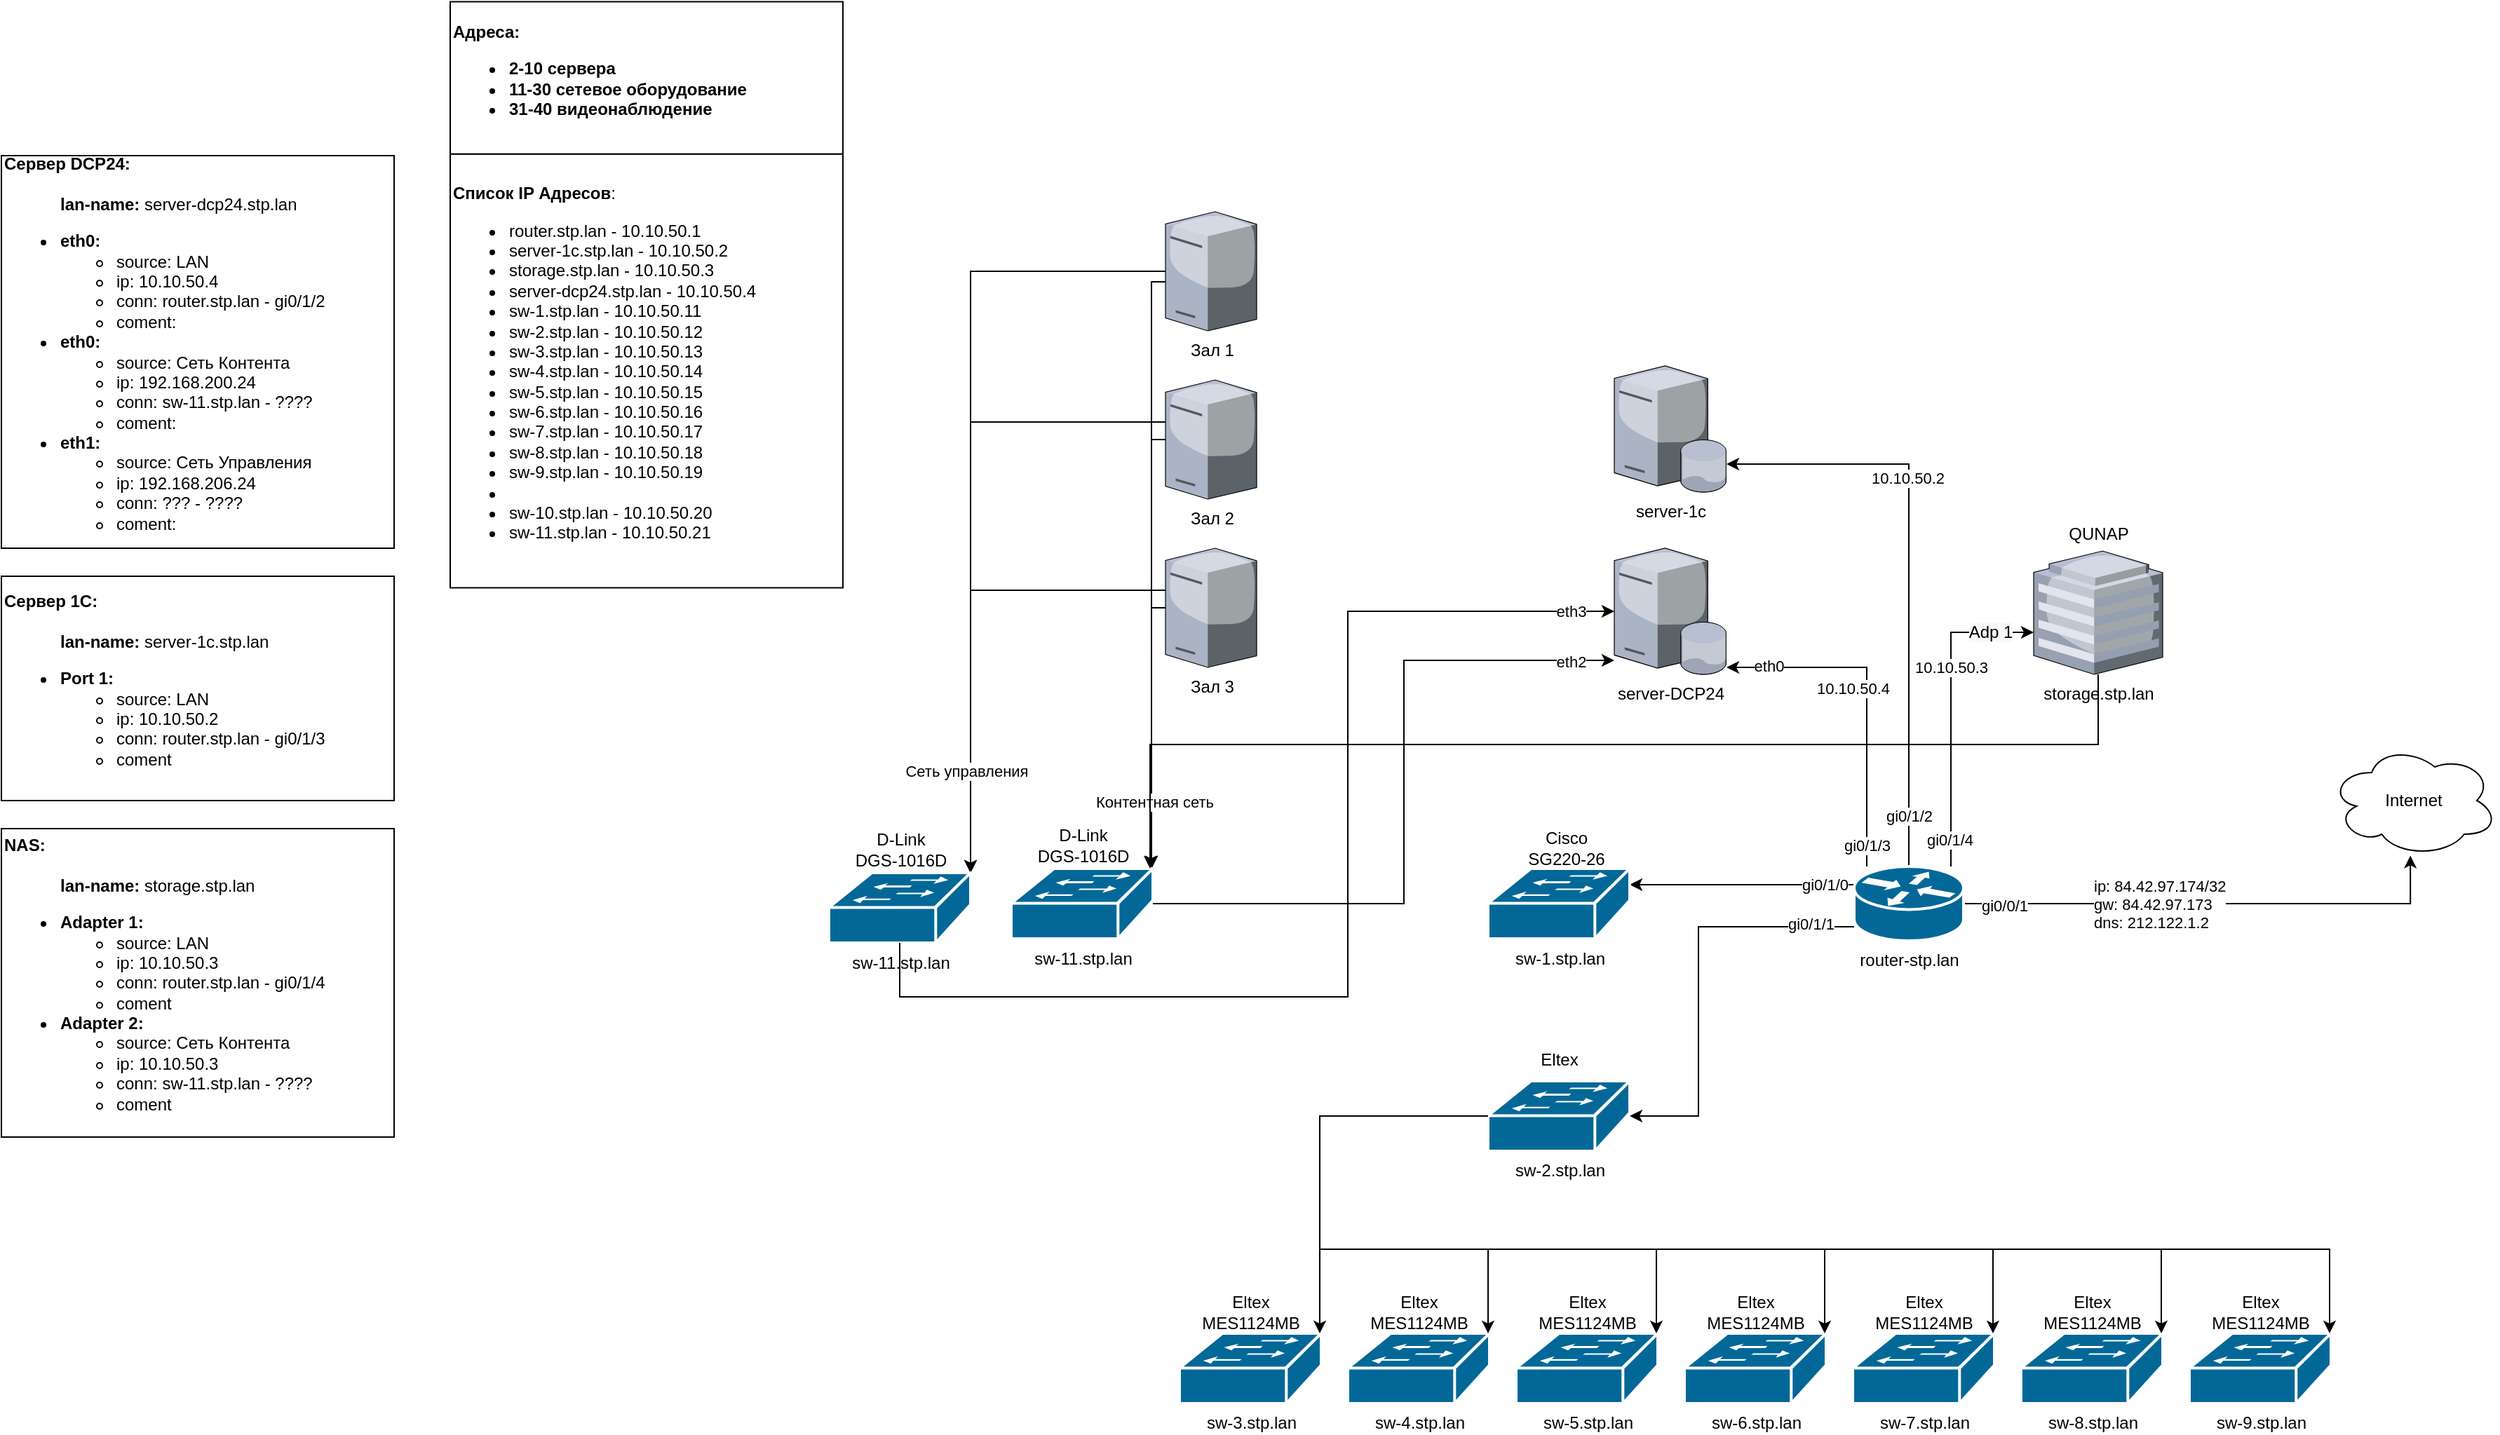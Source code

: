 <mxfile version="15.5.6" type="github">
  <diagram id="jK6_b75PUJQNhEmS_nUD" name="Page-1">
    <mxGraphModel dx="3685" dy="2176" grid="0" gridSize="10" guides="1" tooltips="1" connect="1" arrows="1" fold="1" page="1" pageScale="1" pageWidth="827" pageHeight="1169" math="0" shadow="0">
      <root>
        <mxCell id="0" />
        <mxCell id="1" parent="0" />
        <mxCell id="kUa1aifaIumlGkmkmH_S-2" style="edgeStyle=orthogonalEdgeStyle;rounded=0;orthogonalLoop=1;jettySize=auto;html=1;entryX=0.48;entryY=0.99;entryDx=0;entryDy=0;entryPerimeter=0;" edge="1" parent="1" source="mRdu22Ob3dlRshEJ7SqW-1" target="kUa1aifaIumlGkmkmH_S-1">
          <mxGeometry relative="1" as="geometry" />
        </mxCell>
        <mxCell id="kUa1aifaIumlGkmkmH_S-3" value="gi0/0/1" style="edgeLabel;html=1;align=center;verticalAlign=middle;resizable=0;points=[];" vertex="1" connectable="0" parent="kUa1aifaIumlGkmkmH_S-2">
          <mxGeometry x="-0.836" y="-1" relative="1" as="geometry">
            <mxPoint as="offset" />
          </mxGeometry>
        </mxCell>
        <mxCell id="kUa1aifaIumlGkmkmH_S-12" value="ip: 84.42.97.174/32&lt;br&gt;gw: 84.42.97.173&lt;br&gt;dns: 212.122.1.2" style="edgeLabel;html=1;align=left;verticalAlign=middle;resizable=0;points=[];" vertex="1" connectable="0" parent="kUa1aifaIumlGkmkmH_S-2">
          <mxGeometry x="-0.355" relative="1" as="geometry">
            <mxPoint x="-23" as="offset" />
          </mxGeometry>
        </mxCell>
        <mxCell id="kUa1aifaIumlGkmkmH_S-6" style="edgeStyle=orthogonalEdgeStyle;rounded=0;orthogonalLoop=1;jettySize=auto;html=1;" edge="1" parent="1" source="mRdu22Ob3dlRshEJ7SqW-1" target="kUa1aifaIumlGkmkmH_S-4">
          <mxGeometry relative="1" as="geometry">
            <Array as="points">
              <mxPoint x="400" y="-20" />
            </Array>
          </mxGeometry>
        </mxCell>
        <mxCell id="kUa1aifaIumlGkmkmH_S-8" value="10.10.50.2" style="edgeLabel;html=1;align=center;verticalAlign=middle;resizable=0;points=[];" vertex="1" connectable="0" parent="kUa1aifaIumlGkmkmH_S-6">
          <mxGeometry x="0.67" y="2" relative="1" as="geometry">
            <mxPoint x="60" y="8" as="offset" />
          </mxGeometry>
        </mxCell>
        <mxCell id="kUa1aifaIumlGkmkmH_S-11" value="gi0/1/2" style="edgeLabel;html=1;align=center;verticalAlign=middle;resizable=0;points=[];" vertex="1" connectable="0" parent="kUa1aifaIumlGkmkmH_S-6">
          <mxGeometry x="-0.896" y="2" relative="1" as="geometry">
            <mxPoint x="2" y="-15" as="offset" />
          </mxGeometry>
        </mxCell>
        <mxCell id="kUa1aifaIumlGkmkmH_S-7" style="edgeStyle=orthogonalEdgeStyle;rounded=0;orthogonalLoop=1;jettySize=auto;html=1;" edge="1" parent="1" source="mRdu22Ob3dlRshEJ7SqW-1" target="kUa1aifaIumlGkmkmH_S-5">
          <mxGeometry relative="1" as="geometry">
            <Array as="points">
              <mxPoint x="370" y="125" />
            </Array>
          </mxGeometry>
        </mxCell>
        <mxCell id="kUa1aifaIumlGkmkmH_S-10" value="gi0/1/3" style="edgeLabel;html=1;align=center;verticalAlign=middle;resizable=0;points=[];" vertex="1" connectable="0" parent="kUa1aifaIumlGkmkmH_S-7">
          <mxGeometry x="-0.878" relative="1" as="geometry">
            <mxPoint as="offset" />
          </mxGeometry>
        </mxCell>
        <mxCell id="kUa1aifaIumlGkmkmH_S-14" value="eth0" style="edgeLabel;html=1;align=center;verticalAlign=middle;resizable=0;points=[];" vertex="1" connectable="0" parent="kUa1aifaIumlGkmkmH_S-7">
          <mxGeometry x="0.829" y="-1" relative="1" as="geometry">
            <mxPoint x="9" as="offset" />
          </mxGeometry>
        </mxCell>
        <mxCell id="kUa1aifaIumlGkmkmH_S-15" value="10.10.50.4" style="edgeLabel;html=1;align=center;verticalAlign=middle;resizable=0;points=[];" vertex="1" connectable="0" parent="kUa1aifaIumlGkmkmH_S-7">
          <mxGeometry x="-0.106" y="-3" relative="1" as="geometry">
            <mxPoint x="-13" y="-19" as="offset" />
          </mxGeometry>
        </mxCell>
        <mxCell id="kUa1aifaIumlGkmkmH_S-13" style="edgeStyle=orthogonalEdgeStyle;rounded=0;orthogonalLoop=1;jettySize=auto;html=1;" edge="1" parent="1" source="mRdu22Ob3dlRshEJ7SqW-1" target="mRdu22Ob3dlRshEJ7SqW-2">
          <mxGeometry relative="1" as="geometry">
            <Array as="points">
              <mxPoint x="280" y="280" />
              <mxPoint x="280" y="280" />
            </Array>
          </mxGeometry>
        </mxCell>
        <mxCell id="kUa1aifaIumlGkmkmH_S-42" value="gi0/1/0" style="edgeLabel;html=1;align=center;verticalAlign=middle;resizable=0;points=[];" vertex="1" connectable="0" parent="kUa1aifaIumlGkmkmH_S-13">
          <mxGeometry x="-0.801" y="-2" relative="1" as="geometry">
            <mxPoint x="-5" y="2" as="offset" />
          </mxGeometry>
        </mxCell>
        <mxCell id="kUa1aifaIumlGkmkmH_S-48" style="edgeStyle=orthogonalEdgeStyle;rounded=0;orthogonalLoop=1;jettySize=auto;html=1;" edge="1" parent="1" source="mRdu22Ob3dlRshEJ7SqW-1" target="kUa1aifaIumlGkmkmH_S-46">
          <mxGeometry relative="1" as="geometry">
            <Array as="points">
              <mxPoint x="250" y="310" />
            </Array>
          </mxGeometry>
        </mxCell>
        <mxCell id="kUa1aifaIumlGkmkmH_S-49" value="gi0/1/1" style="edgeLabel;html=1;align=center;verticalAlign=middle;resizable=0;points=[];" vertex="1" connectable="0" parent="kUa1aifaIumlGkmkmH_S-48">
          <mxGeometry x="-0.787" y="-2" relative="1" as="geometry">
            <mxPoint as="offset" />
          </mxGeometry>
        </mxCell>
        <mxCell id="kUa1aifaIumlGkmkmH_S-102" style="edgeStyle=orthogonalEdgeStyle;rounded=0;orthogonalLoop=1;jettySize=auto;html=1;" edge="1" parent="1" source="mRdu22Ob3dlRshEJ7SqW-1" target="kUa1aifaIumlGkmkmH_S-101">
          <mxGeometry relative="1" as="geometry">
            <Array as="points">
              <mxPoint x="430" y="100" />
            </Array>
          </mxGeometry>
        </mxCell>
        <mxCell id="kUa1aifaIumlGkmkmH_S-103" value="gi0/1/4" style="edgeLabel;html=1;align=center;verticalAlign=middle;resizable=0;points=[];" vertex="1" connectable="0" parent="kUa1aifaIumlGkmkmH_S-102">
          <mxGeometry x="-0.828" y="1" relative="1" as="geometry">
            <mxPoint as="offset" />
          </mxGeometry>
        </mxCell>
        <mxCell id="kUa1aifaIumlGkmkmH_S-104" value="10.10.50.3" style="edgeLabel;html=1;align=center;verticalAlign=middle;resizable=0;points=[];" vertex="1" connectable="0" parent="kUa1aifaIumlGkmkmH_S-102">
          <mxGeometry x="0.257" relative="1" as="geometry">
            <mxPoint as="offset" />
          </mxGeometry>
        </mxCell>
        <mxCell id="kUa1aifaIumlGkmkmH_S-108" value="&lt;span style=&quot;font-size: 12px ; text-align: left ; background-color: rgb(248 , 249 , 250)&quot;&gt;Adp 1&lt;/span&gt;" style="edgeLabel;html=1;align=center;verticalAlign=middle;resizable=0;points=[];" vertex="1" connectable="0" parent="kUa1aifaIumlGkmkmH_S-102">
          <mxGeometry x="0.631" relative="1" as="geometry">
            <mxPoint x="10" as="offset" />
          </mxGeometry>
        </mxCell>
        <mxCell id="mRdu22Ob3dlRshEJ7SqW-1" value="router-stp.lan" style="shape=mxgraph.cisco.routers.router;sketch=0;html=1;pointerEvents=1;dashed=0;fillColor=#036897;strokeColor=#ffffff;strokeWidth=2;verticalLabelPosition=bottom;verticalAlign=top;align=center;outlineConnect=0;" parent="1" vertex="1">
          <mxGeometry x="361" y="267" width="78" height="53" as="geometry" />
        </mxCell>
        <mxCell id="kUa1aifaIumlGkmkmH_S-28" style="edgeStyle=orthogonalEdgeStyle;rounded=0;orthogonalLoop=1;jettySize=auto;html=1;" edge="1" parent="1" source="mRdu22Ob3dlRshEJ7SqW-13" target="kUa1aifaIumlGkmkmH_S-5">
          <mxGeometry relative="1" as="geometry">
            <Array as="points">
              <mxPoint x="40" y="293" />
              <mxPoint x="40" y="120" />
            </Array>
          </mxGeometry>
        </mxCell>
        <mxCell id="kUa1aifaIumlGkmkmH_S-29" value="eth2" style="edgeLabel;html=1;align=center;verticalAlign=middle;resizable=0;points=[];" vertex="1" connectable="0" parent="kUa1aifaIumlGkmkmH_S-28">
          <mxGeometry x="0.875" y="-1" relative="1" as="geometry">
            <mxPoint as="offset" />
          </mxGeometry>
        </mxCell>
        <mxCell id="kUa1aifaIumlGkmkmH_S-1" value="Internet" style="ellipse;shape=cloud;whiteSpace=wrap;html=1;" vertex="1" parent="1">
          <mxGeometry x="700" y="180" width="120" height="80" as="geometry" />
        </mxCell>
        <mxCell id="kUa1aifaIumlGkmkmH_S-4" value="server-1c" style="verticalLabelPosition=bottom;sketch=0;aspect=fixed;html=1;verticalAlign=top;strokeColor=none;align=center;outlineConnect=0;shape=mxgraph.citrix.database_server;" vertex="1" parent="1">
          <mxGeometry x="190" y="-90" width="80" height="90" as="geometry" />
        </mxCell>
        <mxCell id="kUa1aifaIumlGkmkmH_S-5" value="server-DCP24" style="verticalLabelPosition=bottom;sketch=0;aspect=fixed;html=1;verticalAlign=top;strokeColor=none;align=center;outlineConnect=0;shape=mxgraph.citrix.database_server;" vertex="1" parent="1">
          <mxGeometry x="190" y="40" width="80" height="90" as="geometry" />
        </mxCell>
        <mxCell id="kUa1aifaIumlGkmkmH_S-25" style="edgeStyle=orthogonalEdgeStyle;rounded=0;orthogonalLoop=1;jettySize=auto;html=1;" edge="1" parent="1" source="kUa1aifaIumlGkmkmH_S-19" target="mRdu22Ob3dlRshEJ7SqW-13">
          <mxGeometry relative="1" as="geometry">
            <Array as="points">
              <mxPoint x="-140" y="-150" />
            </Array>
          </mxGeometry>
        </mxCell>
        <mxCell id="kUa1aifaIumlGkmkmH_S-89" style="edgeStyle=orthogonalEdgeStyle;rounded=0;orthogonalLoop=1;jettySize=auto;html=1;entryX=1;entryY=0;entryDx=0;entryDy=0;entryPerimeter=0;" edge="1" parent="1" source="kUa1aifaIumlGkmkmH_S-19" target="kUa1aifaIumlGkmkmH_S-86">
          <mxGeometry relative="1" as="geometry" />
        </mxCell>
        <mxCell id="kUa1aifaIumlGkmkmH_S-19" value="Зал 1" style="verticalLabelPosition=bottom;sketch=0;aspect=fixed;html=1;verticalAlign=top;strokeColor=none;align=center;outlineConnect=0;shape=mxgraph.citrix.tower_server;" vertex="1" parent="1">
          <mxGeometry x="-130" y="-200" width="65" height="85" as="geometry" />
        </mxCell>
        <mxCell id="kUa1aifaIumlGkmkmH_S-84" style="edgeStyle=orthogonalEdgeStyle;rounded=0;orthogonalLoop=1;jettySize=auto;html=1;" edge="1" parent="1" source="kUa1aifaIumlGkmkmH_S-20" target="mRdu22Ob3dlRshEJ7SqW-13">
          <mxGeometry relative="1" as="geometry">
            <Array as="points">
              <mxPoint x="-140" y="-37" />
            </Array>
          </mxGeometry>
        </mxCell>
        <mxCell id="kUa1aifaIumlGkmkmH_S-90" style="edgeStyle=orthogonalEdgeStyle;rounded=0;orthogonalLoop=1;jettySize=auto;html=1;entryX=1;entryY=0;entryDx=0;entryDy=0;entryPerimeter=0;" edge="1" parent="1" source="kUa1aifaIumlGkmkmH_S-20" target="kUa1aifaIumlGkmkmH_S-86">
          <mxGeometry relative="1" as="geometry">
            <Array as="points">
              <mxPoint x="-269" y="-50" />
            </Array>
          </mxGeometry>
        </mxCell>
        <mxCell id="kUa1aifaIumlGkmkmH_S-20" value="Зал 2" style="verticalLabelPosition=bottom;sketch=0;aspect=fixed;html=1;verticalAlign=top;strokeColor=none;align=center;outlineConnect=0;shape=mxgraph.citrix.tower_server;" vertex="1" parent="1">
          <mxGeometry x="-130" y="-80" width="65" height="85" as="geometry" />
        </mxCell>
        <mxCell id="kUa1aifaIumlGkmkmH_S-27" style="edgeStyle=orthogonalEdgeStyle;rounded=0;orthogonalLoop=1;jettySize=auto;html=1;" edge="1" parent="1" source="kUa1aifaIumlGkmkmH_S-21" target="mRdu22Ob3dlRshEJ7SqW-13">
          <mxGeometry relative="1" as="geometry">
            <Array as="points">
              <mxPoint x="-140" y="83" />
            </Array>
          </mxGeometry>
        </mxCell>
        <mxCell id="kUa1aifaIumlGkmkmH_S-88" value="Контентная сеть" style="edgeLabel;html=1;align=center;verticalAlign=middle;resizable=0;points=[];" vertex="1" connectable="0" parent="kUa1aifaIumlGkmkmH_S-27">
          <mxGeometry x="0.505" y="2" relative="1" as="geometry">
            <mxPoint y="1" as="offset" />
          </mxGeometry>
        </mxCell>
        <mxCell id="kUa1aifaIumlGkmkmH_S-91" style="edgeStyle=orthogonalEdgeStyle;rounded=0;orthogonalLoop=1;jettySize=auto;html=1;entryX=1;entryY=0;entryDx=0;entryDy=0;entryPerimeter=0;" edge="1" parent="1" source="kUa1aifaIumlGkmkmH_S-21" target="kUa1aifaIumlGkmkmH_S-86">
          <mxGeometry relative="1" as="geometry">
            <Array as="points">
              <mxPoint x="-269" y="70" />
            </Array>
          </mxGeometry>
        </mxCell>
        <mxCell id="kUa1aifaIumlGkmkmH_S-93" value="Сеть управления" style="edgeLabel;html=1;align=center;verticalAlign=middle;resizable=0;points=[];" vertex="1" connectable="0" parent="kUa1aifaIumlGkmkmH_S-91">
          <mxGeometry x="0.564" y="-3" relative="1" as="geometry">
            <mxPoint y="1" as="offset" />
          </mxGeometry>
        </mxCell>
        <mxCell id="kUa1aifaIumlGkmkmH_S-21" value="Зал 3" style="verticalLabelPosition=bottom;sketch=0;aspect=fixed;html=1;verticalAlign=top;strokeColor=none;align=center;outlineConnect=0;shape=mxgraph.citrix.tower_server;" vertex="1" parent="1">
          <mxGeometry x="-130" y="40" width="65" height="85" as="geometry" />
        </mxCell>
        <mxCell id="kUa1aifaIumlGkmkmH_S-43" value="" style="group" vertex="1" connectable="0" parent="1">
          <mxGeometry x="100" y="238.5" width="101" height="80" as="geometry" />
        </mxCell>
        <mxCell id="mRdu22Ob3dlRshEJ7SqW-2" value="sw-1.stp.lan" style="shape=mxgraph.cisco.switches.workgroup_switch;sketch=0;html=1;pointerEvents=1;dashed=0;fillColor=#036897;strokeColor=#ffffff;strokeWidth=2;verticalLabelPosition=bottom;verticalAlign=top;align=center;outlineConnect=0;" parent="kUa1aifaIumlGkmkmH_S-43" vertex="1">
          <mxGeometry y="30" width="101" height="50" as="geometry" />
        </mxCell>
        <mxCell id="kUa1aifaIumlGkmkmH_S-39" value="Cisco&lt;br&gt;SG220-26" style="text;html=1;strokeColor=none;fillColor=none;align=center;verticalAlign=middle;whiteSpace=wrap;rounded=0;" vertex="1" parent="kUa1aifaIumlGkmkmH_S-43">
          <mxGeometry x="20.5" width="69.5" height="30" as="geometry" />
        </mxCell>
        <mxCell id="kUa1aifaIumlGkmkmH_S-45" value="" style="group" vertex="1" connectable="0" parent="1">
          <mxGeometry x="100" y="390" width="101" height="80" as="geometry" />
        </mxCell>
        <mxCell id="kUa1aifaIumlGkmkmH_S-46" value="sw-2.stp.lan" style="shape=mxgraph.cisco.switches.workgroup_switch;sketch=0;html=1;pointerEvents=1;dashed=0;fillColor=#036897;strokeColor=#ffffff;strokeWidth=2;verticalLabelPosition=bottom;verticalAlign=top;align=center;outlineConnect=0;" vertex="1" parent="kUa1aifaIumlGkmkmH_S-45">
          <mxGeometry y="30" width="101" height="50" as="geometry" />
        </mxCell>
        <mxCell id="kUa1aifaIumlGkmkmH_S-47" value="Eltex" style="text;html=1;strokeColor=none;fillColor=none;align=center;verticalAlign=middle;whiteSpace=wrap;rounded=0;" vertex="1" parent="kUa1aifaIumlGkmkmH_S-45">
          <mxGeometry x="20.5" width="59.5" height="30" as="geometry" />
        </mxCell>
        <mxCell id="kUa1aifaIumlGkmkmH_S-50" value="" style="group" vertex="1" connectable="0" parent="1">
          <mxGeometry x="-120" y="570" width="101" height="80" as="geometry" />
        </mxCell>
        <mxCell id="kUa1aifaIumlGkmkmH_S-51" value="sw-3.stp.lan" style="shape=mxgraph.cisco.switches.workgroup_switch;sketch=0;html=1;pointerEvents=1;dashed=0;fillColor=#036897;strokeColor=#ffffff;strokeWidth=2;verticalLabelPosition=bottom;verticalAlign=top;align=center;outlineConnect=0;" vertex="1" parent="kUa1aifaIumlGkmkmH_S-50">
          <mxGeometry y="30" width="101" height="50" as="geometry" />
        </mxCell>
        <mxCell id="kUa1aifaIumlGkmkmH_S-52" value="Eltex&lt;br&gt;MES1124MB" style="text;html=1;strokeColor=none;fillColor=none;align=center;verticalAlign=middle;whiteSpace=wrap;rounded=0;" vertex="1" parent="kUa1aifaIumlGkmkmH_S-50">
          <mxGeometry x="20.5" width="60" height="30" as="geometry" />
        </mxCell>
        <mxCell id="kUa1aifaIumlGkmkmH_S-53" style="edgeStyle=orthogonalEdgeStyle;rounded=0;orthogonalLoop=1;jettySize=auto;html=1;" edge="1" parent="1" source="kUa1aifaIumlGkmkmH_S-46" target="kUa1aifaIumlGkmkmH_S-51">
          <mxGeometry relative="1" as="geometry">
            <Array as="points">
              <mxPoint x="-20" y="445" />
            </Array>
          </mxGeometry>
        </mxCell>
        <mxCell id="kUa1aifaIumlGkmkmH_S-54" value="" style="group" vertex="1" connectable="0" parent="1">
          <mxGeometry y="570" width="101" height="80" as="geometry" />
        </mxCell>
        <mxCell id="kUa1aifaIumlGkmkmH_S-55" value="sw-4.stp.lan" style="shape=mxgraph.cisco.switches.workgroup_switch;sketch=0;html=1;pointerEvents=1;dashed=0;fillColor=#036897;strokeColor=#ffffff;strokeWidth=2;verticalLabelPosition=bottom;verticalAlign=top;align=center;outlineConnect=0;" vertex="1" parent="kUa1aifaIumlGkmkmH_S-54">
          <mxGeometry y="30" width="101" height="50" as="geometry" />
        </mxCell>
        <mxCell id="kUa1aifaIumlGkmkmH_S-56" value="Eltex&lt;br&gt;MES1124MB" style="text;html=1;strokeColor=none;fillColor=none;align=center;verticalAlign=middle;whiteSpace=wrap;rounded=0;" vertex="1" parent="kUa1aifaIumlGkmkmH_S-54">
          <mxGeometry x="20.5" width="60" height="30" as="geometry" />
        </mxCell>
        <mxCell id="kUa1aifaIumlGkmkmH_S-57" style="edgeStyle=orthogonalEdgeStyle;rounded=0;orthogonalLoop=1;jettySize=auto;html=1;" edge="1" parent="1" source="kUa1aifaIumlGkmkmH_S-46" target="kUa1aifaIumlGkmkmH_S-55">
          <mxGeometry relative="1" as="geometry">
            <Array as="points">
              <mxPoint x="-20" y="445" />
              <mxPoint x="-20" y="540" />
              <mxPoint x="100" y="540" />
            </Array>
          </mxGeometry>
        </mxCell>
        <mxCell id="kUa1aifaIumlGkmkmH_S-58" value="" style="group" vertex="1" connectable="0" parent="1">
          <mxGeometry x="120" y="570" width="101" height="80" as="geometry" />
        </mxCell>
        <mxCell id="kUa1aifaIumlGkmkmH_S-59" value="sw-5.stp.lan" style="shape=mxgraph.cisco.switches.workgroup_switch;sketch=0;html=1;pointerEvents=1;dashed=0;fillColor=#036897;strokeColor=#ffffff;strokeWidth=2;verticalLabelPosition=bottom;verticalAlign=top;align=center;outlineConnect=0;" vertex="1" parent="kUa1aifaIumlGkmkmH_S-58">
          <mxGeometry y="30" width="101" height="50" as="geometry" />
        </mxCell>
        <mxCell id="kUa1aifaIumlGkmkmH_S-60" value="Eltex&lt;br&gt;MES1124MB" style="text;html=1;strokeColor=none;fillColor=none;align=center;verticalAlign=middle;whiteSpace=wrap;rounded=0;" vertex="1" parent="kUa1aifaIumlGkmkmH_S-58">
          <mxGeometry x="20.5" width="60" height="30" as="geometry" />
        </mxCell>
        <mxCell id="kUa1aifaIumlGkmkmH_S-61" value="" style="group" vertex="1" connectable="0" parent="1">
          <mxGeometry x="240" y="570" width="101" height="80" as="geometry" />
        </mxCell>
        <mxCell id="kUa1aifaIumlGkmkmH_S-62" value="sw-6.stp.lan" style="shape=mxgraph.cisco.switches.workgroup_switch;sketch=0;html=1;pointerEvents=1;dashed=0;fillColor=#036897;strokeColor=#ffffff;strokeWidth=2;verticalLabelPosition=bottom;verticalAlign=top;align=center;outlineConnect=0;" vertex="1" parent="kUa1aifaIumlGkmkmH_S-61">
          <mxGeometry y="30" width="101" height="50" as="geometry" />
        </mxCell>
        <mxCell id="kUa1aifaIumlGkmkmH_S-63" value="Eltex&lt;br&gt;MES1124MB" style="text;html=1;strokeColor=none;fillColor=none;align=center;verticalAlign=middle;whiteSpace=wrap;rounded=0;" vertex="1" parent="kUa1aifaIumlGkmkmH_S-61">
          <mxGeometry x="20.5" width="60" height="30" as="geometry" />
        </mxCell>
        <mxCell id="kUa1aifaIumlGkmkmH_S-64" value="" style="group" vertex="1" connectable="0" parent="1">
          <mxGeometry x="360" y="570" width="101" height="80" as="geometry" />
        </mxCell>
        <mxCell id="kUa1aifaIumlGkmkmH_S-65" value="sw-7.stp.lan" style="shape=mxgraph.cisco.switches.workgroup_switch;sketch=0;html=1;pointerEvents=1;dashed=0;fillColor=#036897;strokeColor=#ffffff;strokeWidth=2;verticalLabelPosition=bottom;verticalAlign=top;align=center;outlineConnect=0;" vertex="1" parent="kUa1aifaIumlGkmkmH_S-64">
          <mxGeometry y="30" width="101" height="50" as="geometry" />
        </mxCell>
        <mxCell id="kUa1aifaIumlGkmkmH_S-66" value="Eltex&lt;br&gt;MES1124MB" style="text;html=1;strokeColor=none;fillColor=none;align=center;verticalAlign=middle;whiteSpace=wrap;rounded=0;" vertex="1" parent="kUa1aifaIumlGkmkmH_S-64">
          <mxGeometry x="20.5" width="60" height="30" as="geometry" />
        </mxCell>
        <mxCell id="kUa1aifaIumlGkmkmH_S-67" value="" style="group" vertex="1" connectable="0" parent="1">
          <mxGeometry x="480" y="570" width="101" height="80" as="geometry" />
        </mxCell>
        <mxCell id="kUa1aifaIumlGkmkmH_S-68" value="sw-8.stp.lan" style="shape=mxgraph.cisco.switches.workgroup_switch;sketch=0;html=1;pointerEvents=1;dashed=0;fillColor=#036897;strokeColor=#ffffff;strokeWidth=2;verticalLabelPosition=bottom;verticalAlign=top;align=center;outlineConnect=0;" vertex="1" parent="kUa1aifaIumlGkmkmH_S-67">
          <mxGeometry y="30" width="101" height="50" as="geometry" />
        </mxCell>
        <mxCell id="kUa1aifaIumlGkmkmH_S-69" value="Eltex&lt;br&gt;MES1124MB" style="text;html=1;strokeColor=none;fillColor=none;align=center;verticalAlign=middle;whiteSpace=wrap;rounded=0;" vertex="1" parent="kUa1aifaIumlGkmkmH_S-67">
          <mxGeometry x="20.5" width="60" height="30" as="geometry" />
        </mxCell>
        <mxCell id="kUa1aifaIumlGkmkmH_S-70" value="" style="group" vertex="1" connectable="0" parent="1">
          <mxGeometry x="600" y="570" width="101" height="80" as="geometry" />
        </mxCell>
        <mxCell id="kUa1aifaIumlGkmkmH_S-71" value="sw-9.stp.lan" style="shape=mxgraph.cisco.switches.workgroup_switch;sketch=0;html=1;pointerEvents=1;dashed=0;fillColor=#036897;strokeColor=#ffffff;strokeWidth=2;verticalLabelPosition=bottom;verticalAlign=top;align=center;outlineConnect=0;" vertex="1" parent="kUa1aifaIumlGkmkmH_S-70">
          <mxGeometry y="30" width="101" height="50" as="geometry" />
        </mxCell>
        <mxCell id="kUa1aifaIumlGkmkmH_S-72" value="Eltex&lt;br&gt;MES1124MB" style="text;html=1;strokeColor=none;fillColor=none;align=center;verticalAlign=middle;whiteSpace=wrap;rounded=0;" vertex="1" parent="kUa1aifaIumlGkmkmH_S-70">
          <mxGeometry x="20.5" width="60" height="30" as="geometry" />
        </mxCell>
        <mxCell id="kUa1aifaIumlGkmkmH_S-75" style="edgeStyle=orthogonalEdgeStyle;rounded=0;orthogonalLoop=1;jettySize=auto;html=1;" edge="1" parent="1" source="kUa1aifaIumlGkmkmH_S-46" target="kUa1aifaIumlGkmkmH_S-59">
          <mxGeometry relative="1" as="geometry">
            <Array as="points">
              <mxPoint x="-20" y="445" />
              <mxPoint x="-20" y="540" />
              <mxPoint x="220" y="540" />
            </Array>
          </mxGeometry>
        </mxCell>
        <mxCell id="kUa1aifaIumlGkmkmH_S-76" style="edgeStyle=orthogonalEdgeStyle;rounded=0;orthogonalLoop=1;jettySize=auto;html=1;" edge="1" parent="1" source="kUa1aifaIumlGkmkmH_S-46" target="kUa1aifaIumlGkmkmH_S-62">
          <mxGeometry relative="1" as="geometry">
            <Array as="points">
              <mxPoint x="-20" y="445" />
              <mxPoint x="-20" y="540" />
              <mxPoint x="340" y="540" />
            </Array>
          </mxGeometry>
        </mxCell>
        <mxCell id="kUa1aifaIumlGkmkmH_S-77" style="edgeStyle=orthogonalEdgeStyle;rounded=0;orthogonalLoop=1;jettySize=auto;html=1;" edge="1" parent="1" source="kUa1aifaIumlGkmkmH_S-46" target="kUa1aifaIumlGkmkmH_S-65">
          <mxGeometry relative="1" as="geometry">
            <Array as="points">
              <mxPoint x="-20" y="445" />
              <mxPoint x="-20" y="540" />
              <mxPoint x="460" y="540" />
            </Array>
          </mxGeometry>
        </mxCell>
        <mxCell id="kUa1aifaIumlGkmkmH_S-78" style="edgeStyle=orthogonalEdgeStyle;rounded=0;orthogonalLoop=1;jettySize=auto;html=1;" edge="1" parent="1" source="kUa1aifaIumlGkmkmH_S-46" target="kUa1aifaIumlGkmkmH_S-68">
          <mxGeometry relative="1" as="geometry">
            <Array as="points">
              <mxPoint x="-20" y="445" />
              <mxPoint x="-20" y="540" />
              <mxPoint x="580" y="540" />
            </Array>
          </mxGeometry>
        </mxCell>
        <mxCell id="kUa1aifaIumlGkmkmH_S-81" style="edgeStyle=orthogonalEdgeStyle;rounded=0;orthogonalLoop=1;jettySize=auto;html=1;" edge="1" parent="1" source="kUa1aifaIumlGkmkmH_S-46" target="kUa1aifaIumlGkmkmH_S-71">
          <mxGeometry relative="1" as="geometry">
            <Array as="points">
              <mxPoint x="-20" y="445" />
              <mxPoint x="-20" y="540" />
              <mxPoint x="700" y="540" />
            </Array>
          </mxGeometry>
        </mxCell>
        <mxCell id="kUa1aifaIumlGkmkmH_S-83" value="" style="group" vertex="1" connectable="0" parent="1">
          <mxGeometry x="-240" y="237" width="101" height="81.5" as="geometry" />
        </mxCell>
        <mxCell id="mRdu22Ob3dlRshEJ7SqW-13" value="sw-11.stp.lan" style="shape=mxgraph.cisco.switches.workgroup_switch;sketch=0;html=1;pointerEvents=1;dashed=0;fillColor=#036897;strokeColor=#ffffff;strokeWidth=2;verticalLabelPosition=bottom;verticalAlign=top;align=center;outlineConnect=0;" parent="kUa1aifaIumlGkmkmH_S-83" vertex="1">
          <mxGeometry y="31.5" width="101" height="50" as="geometry" />
        </mxCell>
        <mxCell id="kUa1aifaIumlGkmkmH_S-82" value="D-Link&lt;br&gt;DGS-1016D" style="text;html=1;align=center;verticalAlign=middle;resizable=0;points=[];autosize=1;strokeColor=none;fillColor=none;" vertex="1" parent="kUa1aifaIumlGkmkmH_S-83">
          <mxGeometry x="10.5" width="80" height="30" as="geometry" />
        </mxCell>
        <mxCell id="kUa1aifaIumlGkmkmH_S-85" value="" style="group" vertex="1" connectable="0" parent="1">
          <mxGeometry x="-370" y="240" width="101" height="81.5" as="geometry" />
        </mxCell>
        <mxCell id="kUa1aifaIumlGkmkmH_S-86" value="sw-11.stp.lan" style="shape=mxgraph.cisco.switches.workgroup_switch;sketch=0;html=1;pointerEvents=1;dashed=0;fillColor=#036897;strokeColor=#ffffff;strokeWidth=2;verticalLabelPosition=bottom;verticalAlign=top;align=center;outlineConnect=0;" vertex="1" parent="kUa1aifaIumlGkmkmH_S-85">
          <mxGeometry y="31.5" width="101" height="50" as="geometry" />
        </mxCell>
        <mxCell id="kUa1aifaIumlGkmkmH_S-87" value="D-Link&lt;br&gt;DGS-1016D" style="text;html=1;align=center;verticalAlign=middle;resizable=0;points=[];autosize=1;strokeColor=none;fillColor=none;" vertex="1" parent="kUa1aifaIumlGkmkmH_S-85">
          <mxGeometry x="10.5" width="80" height="30" as="geometry" />
        </mxCell>
        <mxCell id="kUa1aifaIumlGkmkmH_S-92" style="edgeStyle=orthogonalEdgeStyle;rounded=0;orthogonalLoop=1;jettySize=auto;html=1;" edge="1" parent="1" source="kUa1aifaIumlGkmkmH_S-86" target="kUa1aifaIumlGkmkmH_S-5">
          <mxGeometry relative="1" as="geometry">
            <Array as="points">
              <mxPoint x="-319" y="360" />
              <mxPoint y="360" />
              <mxPoint y="85" />
            </Array>
          </mxGeometry>
        </mxCell>
        <mxCell id="kUa1aifaIumlGkmkmH_S-94" value="eth3" style="edgeLabel;html=1;align=center;verticalAlign=middle;resizable=0;points=[];" vertex="1" connectable="0" parent="kUa1aifaIumlGkmkmH_S-92">
          <mxGeometry x="0.915" y="-1" relative="1" as="geometry">
            <mxPoint x="4" y="-1" as="offset" />
          </mxGeometry>
        </mxCell>
        <mxCell id="kUa1aifaIumlGkmkmH_S-95" value="&lt;div&gt;&lt;b&gt;Сервер DCP24:&lt;/b&gt;&lt;/div&gt;&lt;div&gt;&lt;b&gt;&lt;br&gt;&lt;/b&gt;&lt;/div&gt;&lt;blockquote style=&quot;margin: 0 0 0 40px ; border: none ; padding: 0px&quot;&gt;&lt;div&gt;&lt;b&gt;lan-name: &lt;/b&gt;server-dcp24.stp.lan&lt;/div&gt;&lt;/blockquote&gt;&lt;div&gt;&lt;ul&gt;&lt;li style=&quot;font-weight: bold&quot;&gt;&lt;b&gt;eth0:&lt;/b&gt;&lt;/li&gt;&lt;ul&gt;&lt;li&gt;source: LAN&lt;/li&gt;&lt;li&gt;ip: 10.10.50.4&lt;/li&gt;&lt;li&gt;conn: router.stp.lan - gi0/1/2&lt;/li&gt;&lt;li&gt;coment:&lt;/li&gt;&lt;/ul&gt;&lt;li style=&quot;font-weight: bold&quot;&gt;&lt;b&gt;eth0:&lt;/b&gt;&lt;/li&gt;&lt;ul&gt;&lt;li&gt;source: Сеть Контента&lt;/li&gt;&lt;li&gt;ip: 192.168.200.24&lt;/li&gt;&lt;li&gt;conn: sw-11.stp.lan - ????&lt;/li&gt;&lt;li&gt;coment:&lt;/li&gt;&lt;/ul&gt;&lt;li style=&quot;font-weight: bold&quot;&gt;&lt;b&gt;eth1:&lt;/b&gt;&lt;/li&gt;&lt;ul&gt;&lt;li&gt;source: Сеть Управления&lt;/li&gt;&lt;li&gt;ip: 192.168.206.24&lt;/li&gt;&lt;li&gt;conn: ??? - ????&lt;/li&gt;&lt;li&gt;coment:&lt;/li&gt;&lt;/ul&gt;&lt;/ul&gt;&lt;/div&gt;&lt;span style=&quot;font-weight: bold&quot;&gt;	&lt;/span&gt;&lt;span style=&quot;font-weight: bold&quot;&gt;	&lt;/span&gt;" style="rounded=0;whiteSpace=wrap;html=1;align=left;" vertex="1" parent="1">
          <mxGeometry x="-960" y="-240" width="280" height="280" as="geometry" />
        </mxCell>
        <mxCell id="kUa1aifaIumlGkmkmH_S-97" value="&lt;div&gt;&lt;b&gt;Сервер 1C:&lt;/b&gt;&lt;/div&gt;&lt;div&gt;&lt;b&gt;&lt;br&gt;&lt;/b&gt;&lt;/div&gt;&lt;blockquote style=&quot;margin: 0 0 0 40px ; border: none ; padding: 0px&quot;&gt;&lt;div&gt;&lt;b&gt;lan-name: &lt;/b&gt;server-1c.stp.lan&lt;/div&gt;&lt;/blockquote&gt;&lt;div&gt;&lt;ul&gt;&lt;li&gt;&lt;b&gt;Port 1:&lt;/b&gt;&lt;/li&gt;&lt;ul&gt;&lt;li&gt;source: LAN&lt;/li&gt;&lt;li&gt;ip: 10.10.50.2&lt;/li&gt;&lt;li&gt;conn: router.stp.lan - gi0/1/3&lt;/li&gt;&lt;li&gt;coment&lt;/li&gt;&lt;/ul&gt;&lt;/ul&gt;&lt;/div&gt;&lt;span style=&quot;font-weight: bold&quot;&gt;	&lt;/span&gt;&lt;span style=&quot;font-weight: bold&quot;&gt;	&lt;/span&gt;" style="rounded=0;whiteSpace=wrap;html=1;align=left;" vertex="1" parent="1">
          <mxGeometry x="-960" y="60" width="280" height="160" as="geometry" />
        </mxCell>
        <mxCell id="kUa1aifaIumlGkmkmH_S-98" value="" style="group" vertex="1" connectable="0" parent="1">
          <mxGeometry x="-640" y="-349.77" width="280" height="417.998" as="geometry" />
        </mxCell>
        <mxCell id="kUa1aifaIumlGkmkmH_S-32" value="&lt;b&gt;Список IP Адресов&lt;/b&gt;:&lt;br&gt;&lt;ul&gt;&lt;li&gt;router.stp.lan - 10.10.50.1&lt;/li&gt;&lt;li&gt;server-1c.stp.lan - 10.10.50.2&lt;/li&gt;&lt;li&gt;storage.stp.lan - 10.10.50.3&lt;/li&gt;&lt;li&gt;server-dcp24.stp.lan - 10.10.50.4&lt;/li&gt;&lt;li&gt;sw-1.stp.lan - 10.10.50.11&lt;/li&gt;&lt;li&gt;sw-2.stp.lan - 10.10.50.12&lt;/li&gt;&lt;li&gt;sw-3.stp.lan - 10.10.50.13&lt;/li&gt;&lt;li&gt;sw-4.stp.lan - 10.10.50.14&lt;/li&gt;&lt;li&gt;sw-5.stp.lan - 10.10.50.15&lt;/li&gt;&lt;li&gt;sw-6.stp.lan - 10.10.50.16&lt;/li&gt;&lt;li&gt;sw-7.stp.lan - 10.10.50.17&lt;/li&gt;&lt;li&gt;sw-8.stp.lan - 10.10.50.18&lt;/li&gt;&lt;li&gt;sw-9.stp.lan - 10.10.50.19&lt;/li&gt;&lt;li&gt;&lt;br&gt;&lt;/li&gt;&lt;li&gt;sw-10.stp.lan - 10.10.50.20&lt;/li&gt;&lt;li&gt;sw-11.stp.lan - 10.10.50.21&lt;/li&gt;&lt;/ul&gt;" style="rounded=0;whiteSpace=wrap;html=1;align=left;" vertex="1" parent="kUa1aifaIumlGkmkmH_S-98">
          <mxGeometry y="108.59" width="280" height="309.408" as="geometry" />
        </mxCell>
        <mxCell id="kUa1aifaIumlGkmkmH_S-37" value="&lt;b&gt;Адреса:&lt;br&gt;&lt;/b&gt;&lt;b&gt;&lt;ul&gt;&lt;li&gt;&lt;span style=&quot;font-weight: bold&quot;&gt;2-10 сервера&lt;/span&gt;&lt;/li&gt;&lt;li&gt;&lt;span&gt;11-30 сетевое оборудование&lt;/span&gt;&lt;/li&gt;&lt;li&gt;&lt;span&gt;31-40 видеонаблюдение&lt;/span&gt;&lt;/li&gt;&lt;/ul&gt;&lt;/b&gt;" style="rounded=0;whiteSpace=wrap;html=1;align=left;" vertex="1" parent="kUa1aifaIumlGkmkmH_S-98">
          <mxGeometry width="280" height="108.59" as="geometry" />
        </mxCell>
        <mxCell id="kUa1aifaIumlGkmkmH_S-99" value="&lt;div&gt;&lt;b&gt;NAS:&lt;/b&gt;&lt;/div&gt;&lt;div&gt;&lt;b&gt;&lt;br&gt;&lt;/b&gt;&lt;/div&gt;&lt;blockquote style=&quot;margin: 0 0 0 40px ; border: none ; padding: 0px&quot;&gt;&lt;div&gt;&lt;b&gt;lan-name: &lt;/b&gt;storage.stp.lan&lt;/div&gt;&lt;/blockquote&gt;&lt;div&gt;&lt;ul&gt;&lt;li&gt;&lt;b&gt;Adapter 1:&lt;/b&gt;&lt;/li&gt;&lt;ul&gt;&lt;li&gt;source: LAN&lt;/li&gt;&lt;li&gt;ip: 10.10.50.3&lt;/li&gt;&lt;li&gt;conn: router.stp.lan - gi0/1/4&lt;/li&gt;&lt;li&gt;coment&lt;/li&gt;&lt;/ul&gt;&lt;li&gt;&lt;b&gt;Adapter 2:&lt;/b&gt;&lt;/li&gt;&lt;ul&gt;&lt;li&gt;source: Сеть Контента&lt;/li&gt;&lt;li&gt;ip: 10.10.50.3&lt;/li&gt;&lt;li&gt;conn: sw-11.stp.lan - ????&lt;/li&gt;&lt;li&gt;coment&lt;/li&gt;&lt;/ul&gt;&lt;/ul&gt;&lt;/div&gt;&lt;span style=&quot;font-weight: bold&quot;&gt;	&lt;/span&gt;&lt;span style=&quot;font-weight: bold&quot;&gt;	&lt;/span&gt;" style="rounded=0;whiteSpace=wrap;html=1;align=left;" vertex="1" parent="1">
          <mxGeometry x="-960" y="240" width="280" height="220" as="geometry" />
        </mxCell>
        <mxCell id="kUa1aifaIumlGkmkmH_S-107" value="" style="group" vertex="1" connectable="0" parent="1">
          <mxGeometry x="489" y="20" width="92" height="110" as="geometry" />
        </mxCell>
        <mxCell id="kUa1aifaIumlGkmkmH_S-101" value="storage.stp.lan" style="verticalLabelPosition=bottom;sketch=0;aspect=fixed;html=1;verticalAlign=top;strokeColor=none;align=center;outlineConnect=0;shape=mxgraph.citrix.hq_enterprise;rounded=0;" vertex="1" parent="kUa1aifaIumlGkmkmH_S-107">
          <mxGeometry y="22" width="92" height="88" as="geometry" />
        </mxCell>
        <mxCell id="kUa1aifaIumlGkmkmH_S-105" value="QUNAP" style="text;html=1;align=center;verticalAlign=middle;resizable=0;points=[];autosize=1;strokeColor=none;fillColor=none;" vertex="1" parent="kUa1aifaIumlGkmkmH_S-107">
          <mxGeometry x="16" width="60" height="20" as="geometry" />
        </mxCell>
        <mxCell id="kUa1aifaIumlGkmkmH_S-109" style="edgeStyle=orthogonalEdgeStyle;rounded=0;orthogonalLoop=1;jettySize=auto;html=1;fontStyle=0" edge="1" parent="1" source="kUa1aifaIumlGkmkmH_S-101" target="mRdu22Ob3dlRshEJ7SqW-13">
          <mxGeometry relative="1" as="geometry">
            <Array as="points">
              <mxPoint x="535" y="180" />
              <mxPoint x="-141" y="180" />
            </Array>
          </mxGeometry>
        </mxCell>
      </root>
    </mxGraphModel>
  </diagram>
</mxfile>
